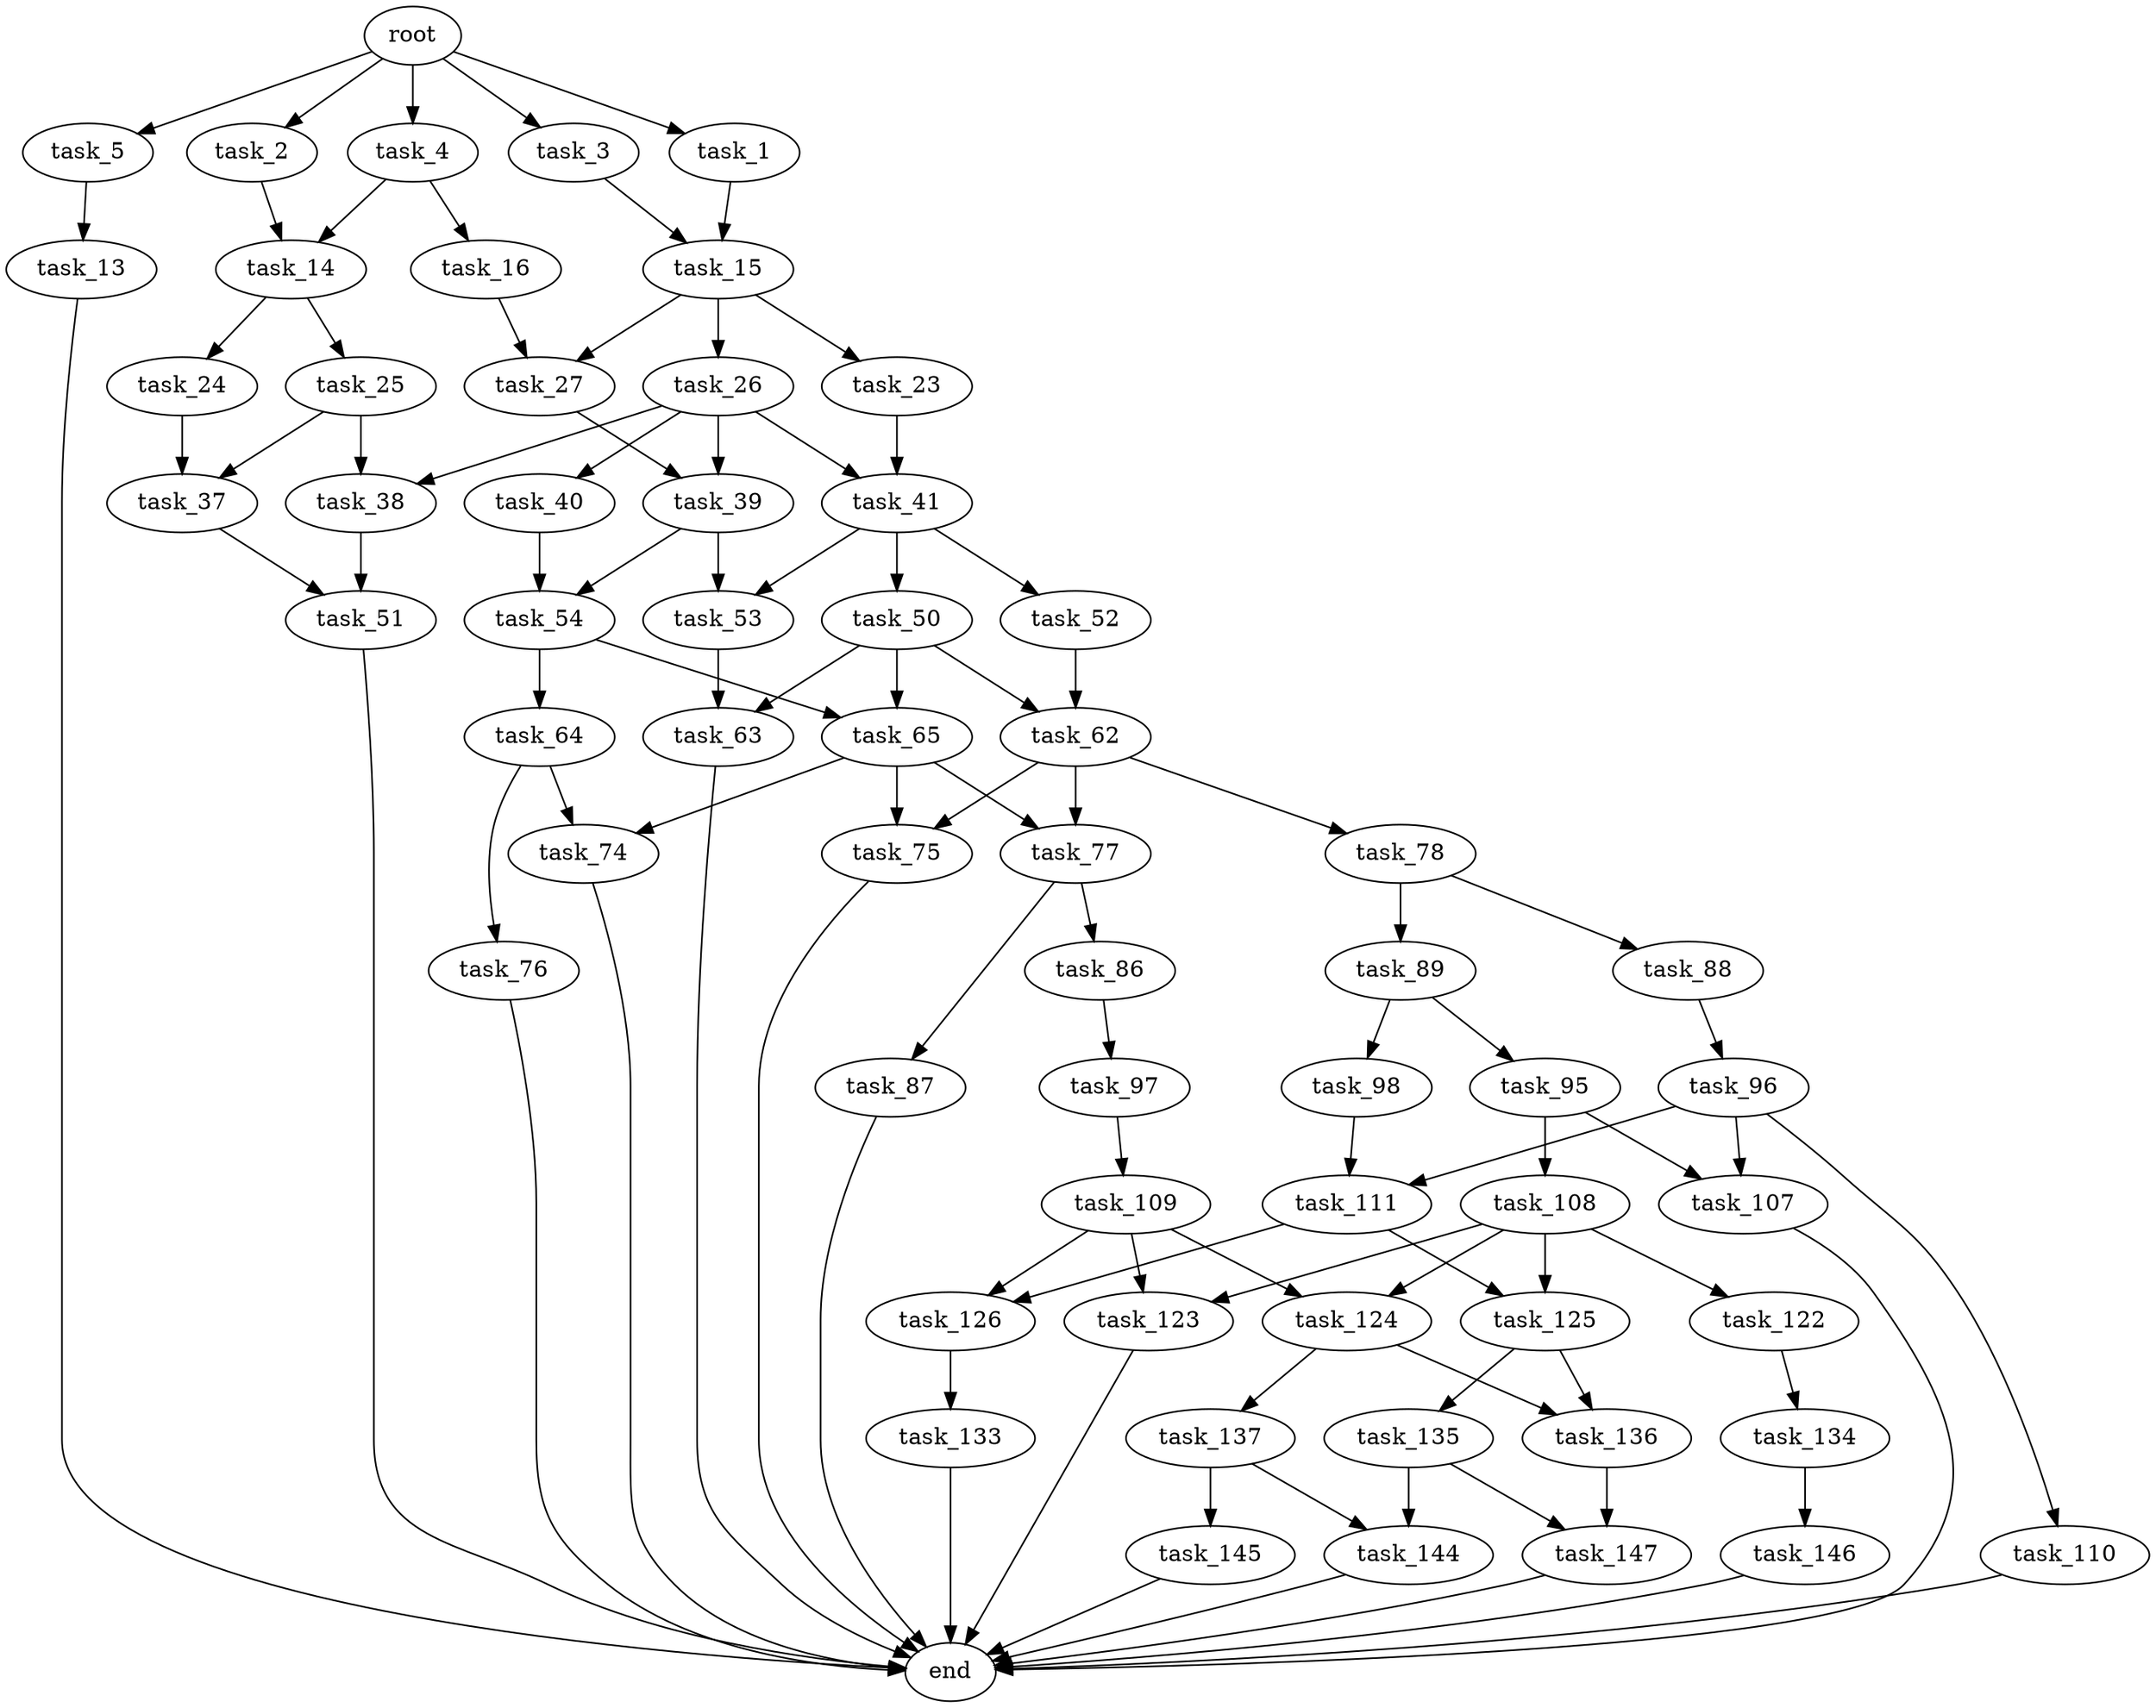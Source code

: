 digraph G {
  root [size="0.000000"];
  task_1 [size="438658233050.000000"];
  task_2 [size="368293445632.000000"];
  task_3 [size="4942065524.000000"];
  task_4 [size="994304598052.000000"];
  task_5 [size="7990442555.000000"];
  task_13 [size="495988142328.000000"];
  task_14 [size="8831743858.000000"];
  task_15 [size="262882317461.000000"];
  task_16 [size="14837793011.000000"];
  task_23 [size="28991029248.000000"];
  task_24 [size="368293445632.000000"];
  task_25 [size="365741871333.000000"];
  task_26 [size="28991029248.000000"];
  task_27 [size="782757789696.000000"];
  task_37 [size="368293445632.000000"];
  task_38 [size="4667015886.000000"];
  task_39 [size="88234928452.000000"];
  task_40 [size="1044425835350.000000"];
  task_41 [size="41705297386.000000"];
  task_50 [size="134217728000.000000"];
  task_51 [size="482194537799.000000"];
  task_52 [size="782757789696.000000"];
  task_53 [size="232865132070.000000"];
  task_54 [size="3609769915.000000"];
  task_62 [size="134217728000.000000"];
  task_63 [size="24952763746.000000"];
  task_64 [size="368293445632.000000"];
  task_65 [size="1094862788705.000000"];
  task_74 [size="306301161651.000000"];
  task_75 [size="483641100193.000000"];
  task_76 [size="3306774985.000000"];
  task_77 [size="28991029248.000000"];
  task_78 [size="782757789696.000000"];
  task_86 [size="549755813888.000000"];
  task_87 [size="28991029248.000000"];
  task_88 [size="9742435676.000000"];
  task_89 [size="51618528197.000000"];
  task_95 [size="1073741824000.000000"];
  task_96 [size="28650542774.000000"];
  task_97 [size="290426500181.000000"];
  task_98 [size="68719476736.000000"];
  task_107 [size="1073741824000.000000"];
  task_108 [size="26576843987.000000"];
  task_109 [size="6759800026.000000"];
  task_110 [size="920133178.000000"];
  task_111 [size="8589934592.000000"];
  task_122 [size="1073741824000.000000"];
  task_123 [size="767572865161.000000"];
  task_124 [size="3405518745.000000"];
  task_125 [size="8502211044.000000"];
  task_126 [size="231928233984.000000"];
  task_133 [size="28991029248.000000"];
  task_134 [size="8971423049.000000"];
  task_135 [size="61059856496.000000"];
  task_136 [size="18004481789.000000"];
  task_137 [size="782757789696.000000"];
  task_144 [size="465614314192.000000"];
  task_145 [size="32611054127.000000"];
  task_146 [size="98536531110.000000"];
  task_147 [size="393764126301.000000"];
  end [size="0.000000"];

  root -> task_1 [size="1.000000"];
  root -> task_2 [size="1.000000"];
  root -> task_3 [size="1.000000"];
  root -> task_4 [size="1.000000"];
  root -> task_5 [size="1.000000"];
  task_1 -> task_15 [size="679477248.000000"];
  task_2 -> task_14 [size="411041792.000000"];
  task_3 -> task_15 [size="134217728.000000"];
  task_4 -> task_14 [size="679477248.000000"];
  task_4 -> task_16 [size="679477248.000000"];
  task_5 -> task_13 [size="301989888.000000"];
  task_13 -> end [size="1.000000"];
  task_14 -> task_24 [size="301989888.000000"];
  task_14 -> task_25 [size="301989888.000000"];
  task_15 -> task_23 [size="209715200.000000"];
  task_15 -> task_26 [size="209715200.000000"];
  task_15 -> task_27 [size="209715200.000000"];
  task_16 -> task_27 [size="301989888.000000"];
  task_23 -> task_41 [size="75497472.000000"];
  task_24 -> task_37 [size="411041792.000000"];
  task_25 -> task_37 [size="838860800.000000"];
  task_25 -> task_38 [size="838860800.000000"];
  task_26 -> task_38 [size="75497472.000000"];
  task_26 -> task_39 [size="75497472.000000"];
  task_26 -> task_40 [size="75497472.000000"];
  task_26 -> task_41 [size="75497472.000000"];
  task_27 -> task_39 [size="679477248.000000"];
  task_37 -> task_51 [size="411041792.000000"];
  task_38 -> task_51 [size="536870912.000000"];
  task_39 -> task_53 [size="75497472.000000"];
  task_39 -> task_54 [size="75497472.000000"];
  task_40 -> task_54 [size="838860800.000000"];
  task_41 -> task_50 [size="33554432.000000"];
  task_41 -> task_52 [size="33554432.000000"];
  task_41 -> task_53 [size="33554432.000000"];
  task_50 -> task_62 [size="209715200.000000"];
  task_50 -> task_63 [size="209715200.000000"];
  task_50 -> task_65 [size="209715200.000000"];
  task_51 -> end [size="1.000000"];
  task_52 -> task_62 [size="679477248.000000"];
  task_53 -> task_63 [size="301989888.000000"];
  task_54 -> task_64 [size="209715200.000000"];
  task_54 -> task_65 [size="209715200.000000"];
  task_62 -> task_75 [size="209715200.000000"];
  task_62 -> task_77 [size="209715200.000000"];
  task_62 -> task_78 [size="209715200.000000"];
  task_63 -> end [size="1.000000"];
  task_64 -> task_74 [size="411041792.000000"];
  task_64 -> task_76 [size="411041792.000000"];
  task_65 -> task_74 [size="838860800.000000"];
  task_65 -> task_75 [size="838860800.000000"];
  task_65 -> task_77 [size="838860800.000000"];
  task_74 -> end [size="1.000000"];
  task_75 -> end [size="1.000000"];
  task_76 -> end [size="1.000000"];
  task_77 -> task_86 [size="75497472.000000"];
  task_77 -> task_87 [size="75497472.000000"];
  task_78 -> task_88 [size="679477248.000000"];
  task_78 -> task_89 [size="679477248.000000"];
  task_86 -> task_97 [size="536870912.000000"];
  task_87 -> end [size="1.000000"];
  task_88 -> task_96 [size="301989888.000000"];
  task_89 -> task_95 [size="838860800.000000"];
  task_89 -> task_98 [size="838860800.000000"];
  task_95 -> task_107 [size="838860800.000000"];
  task_95 -> task_108 [size="838860800.000000"];
  task_96 -> task_107 [size="679477248.000000"];
  task_96 -> task_110 [size="679477248.000000"];
  task_96 -> task_111 [size="679477248.000000"];
  task_97 -> task_109 [size="301989888.000000"];
  task_98 -> task_111 [size="134217728.000000"];
  task_107 -> end [size="1.000000"];
  task_108 -> task_122 [size="679477248.000000"];
  task_108 -> task_123 [size="679477248.000000"];
  task_108 -> task_124 [size="679477248.000000"];
  task_108 -> task_125 [size="679477248.000000"];
  task_109 -> task_123 [size="209715200.000000"];
  task_109 -> task_124 [size="209715200.000000"];
  task_109 -> task_126 [size="209715200.000000"];
  task_110 -> end [size="1.000000"];
  task_111 -> task_125 [size="33554432.000000"];
  task_111 -> task_126 [size="33554432.000000"];
  task_122 -> task_134 [size="838860800.000000"];
  task_123 -> end [size="1.000000"];
  task_124 -> task_136 [size="75497472.000000"];
  task_124 -> task_137 [size="75497472.000000"];
  task_125 -> task_135 [size="209715200.000000"];
  task_125 -> task_136 [size="209715200.000000"];
  task_126 -> task_133 [size="301989888.000000"];
  task_133 -> end [size="1.000000"];
  task_134 -> task_146 [size="209715200.000000"];
  task_135 -> task_144 [size="301989888.000000"];
  task_135 -> task_147 [size="301989888.000000"];
  task_136 -> task_147 [size="679477248.000000"];
  task_137 -> task_144 [size="679477248.000000"];
  task_137 -> task_145 [size="679477248.000000"];
  task_144 -> end [size="1.000000"];
  task_145 -> end [size="1.000000"];
  task_146 -> end [size="1.000000"];
  task_147 -> end [size="1.000000"];
}
